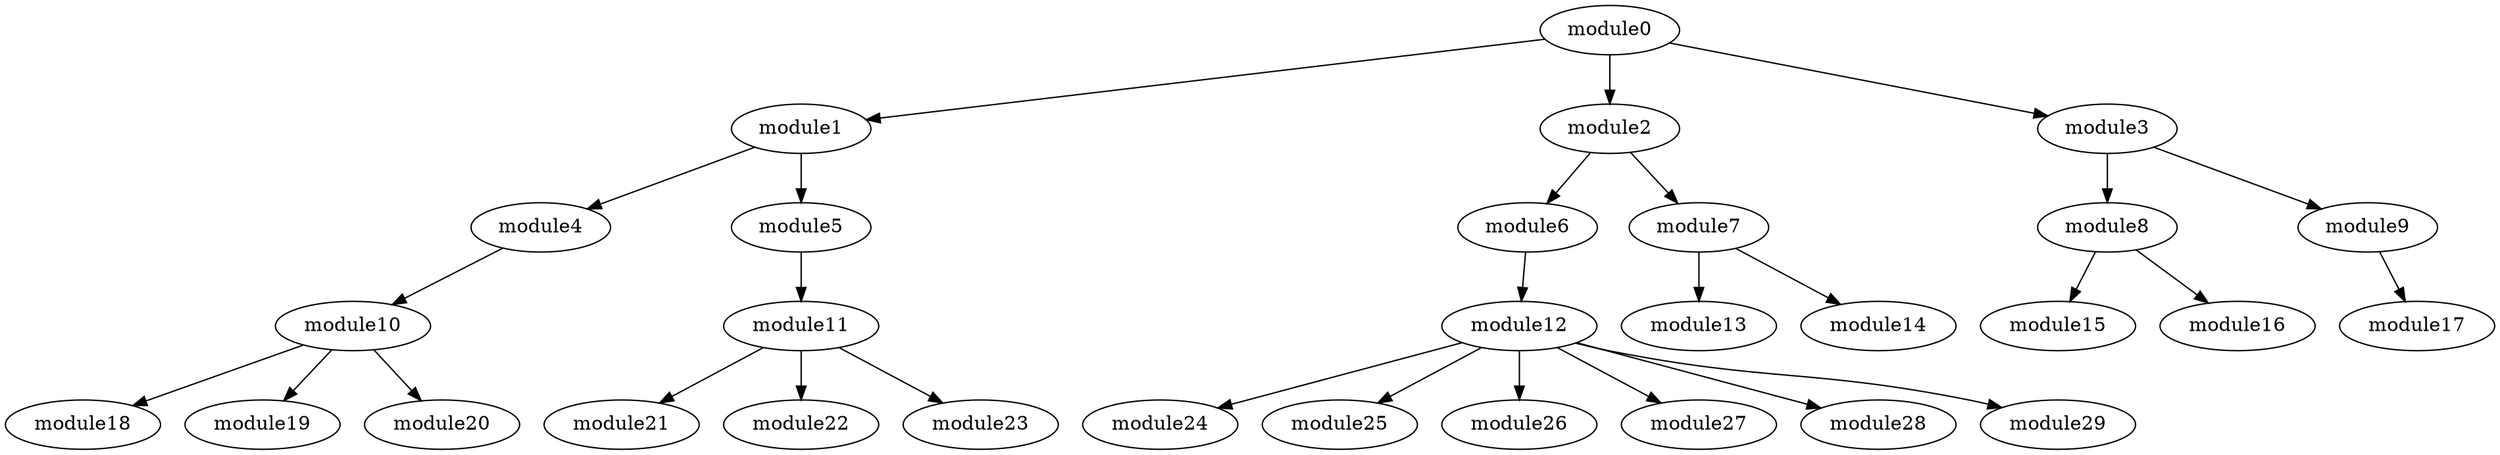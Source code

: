 digraph java_only {
  module0 -> module1, module2, module3;
  module1 -> module4, module5;
  module2 -> module6, module7;
  module3 -> module8, module9;
  module4 -> module10;
  module5 -> module11;
  module6 -> module12;
  module7 -> module13, module14;
  module8 -> module15, module16;
  module9 -> module17;
  module10 -> module18, module19, module20;
  module11 -> module21, module22, module23;
  module12 -> module24, module25, module26, module27, module28, module29;
  module13;
  module14;
  module15;
  module16;
  module17;
  module18;
  module19;
  module20;
  module21;
  module22;
  module23;
  module24;
  module25;
  module26;
  module27;
  module28;
  module29;
}